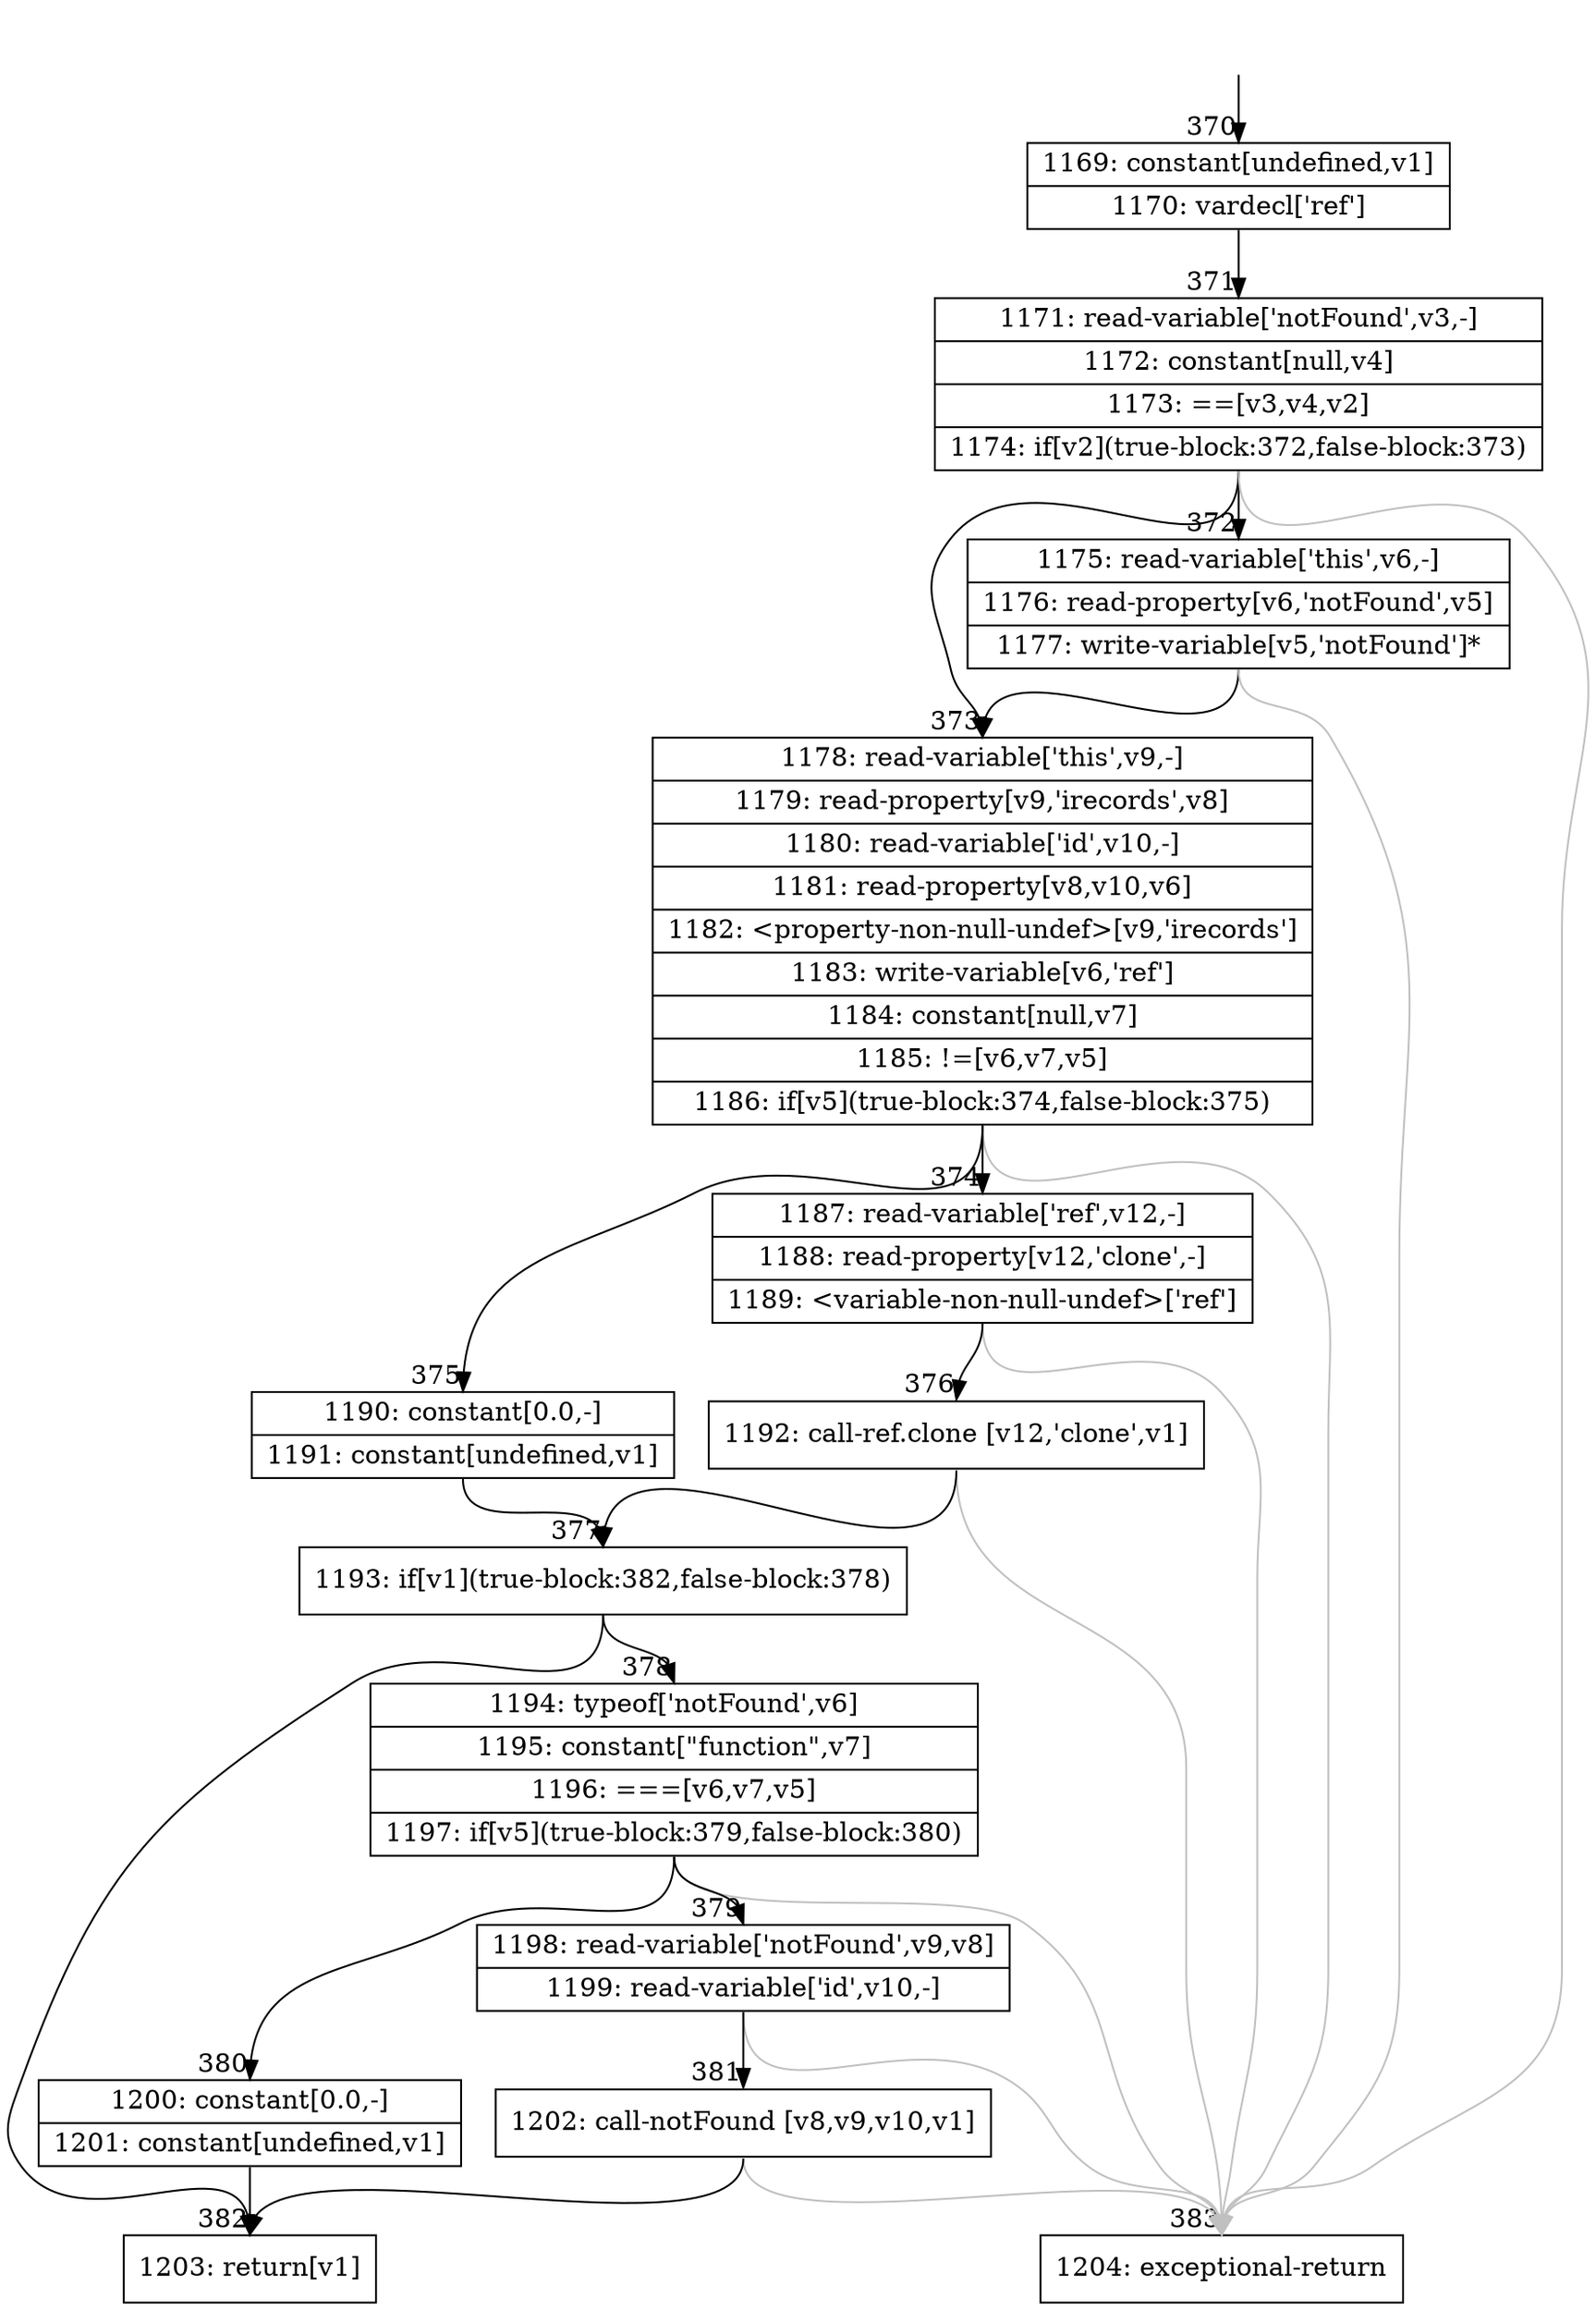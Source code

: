 digraph {
rankdir="TD"
BB_entry31[shape=none,label=""];
BB_entry31 -> BB370 [tailport=s, headport=n, headlabel="    370"]
BB370 [shape=record label="{1169: constant[undefined,v1]|1170: vardecl['ref']}" ] 
BB370 -> BB371 [tailport=s, headport=n, headlabel="      371"]
BB371 [shape=record label="{1171: read-variable['notFound',v3,-]|1172: constant[null,v4]|1173: ==[v3,v4,v2]|1174: if[v2](true-block:372,false-block:373)}" ] 
BB371 -> BB372 [tailport=s, headport=n, headlabel="      372"]
BB371 -> BB373 [tailport=s, headport=n, headlabel="      373"]
BB371 -> BB383 [tailport=s, headport=n, color=gray, headlabel="      383"]
BB372 [shape=record label="{1175: read-variable['this',v6,-]|1176: read-property[v6,'notFound',v5]|1177: write-variable[v5,'notFound']*}" ] 
BB372 -> BB373 [tailport=s, headport=n]
BB372 -> BB383 [tailport=s, headport=n, color=gray]
BB373 [shape=record label="{1178: read-variable['this',v9,-]|1179: read-property[v9,'irecords',v8]|1180: read-variable['id',v10,-]|1181: read-property[v8,v10,v6]|1182: \<property-non-null-undef\>[v9,'irecords']|1183: write-variable[v6,'ref']|1184: constant[null,v7]|1185: !=[v6,v7,v5]|1186: if[v5](true-block:374,false-block:375)}" ] 
BB373 -> BB374 [tailport=s, headport=n, headlabel="      374"]
BB373 -> BB375 [tailport=s, headport=n, headlabel="      375"]
BB373 -> BB383 [tailport=s, headport=n, color=gray]
BB374 [shape=record label="{1187: read-variable['ref',v12,-]|1188: read-property[v12,'clone',-]|1189: \<variable-non-null-undef\>['ref']}" ] 
BB374 -> BB376 [tailport=s, headport=n, headlabel="      376"]
BB374 -> BB383 [tailport=s, headport=n, color=gray]
BB375 [shape=record label="{1190: constant[0.0,-]|1191: constant[undefined,v1]}" ] 
BB375 -> BB377 [tailport=s, headport=n, headlabel="      377"]
BB376 [shape=record label="{1192: call-ref.clone [v12,'clone',v1]}" ] 
BB376 -> BB377 [tailport=s, headport=n]
BB376 -> BB383 [tailport=s, headport=n, color=gray]
BB377 [shape=record label="{1193: if[v1](true-block:382,false-block:378)}" ] 
BB377 -> BB382 [tailport=s, headport=n, headlabel="      382"]
BB377 -> BB378 [tailport=s, headport=n, headlabel="      378"]
BB378 [shape=record label="{1194: typeof['notFound',v6]|1195: constant[\"function\",v7]|1196: ===[v6,v7,v5]|1197: if[v5](true-block:379,false-block:380)}" ] 
BB378 -> BB379 [tailport=s, headport=n, headlabel="      379"]
BB378 -> BB380 [tailport=s, headport=n, headlabel="      380"]
BB378 -> BB383 [tailport=s, headport=n, color=gray]
BB379 [shape=record label="{1198: read-variable['notFound',v9,v8]|1199: read-variable['id',v10,-]}" ] 
BB379 -> BB381 [tailport=s, headport=n, headlabel="      381"]
BB379 -> BB383 [tailport=s, headport=n, color=gray]
BB380 [shape=record label="{1200: constant[0.0,-]|1201: constant[undefined,v1]}" ] 
BB380 -> BB382 [tailport=s, headport=n]
BB381 [shape=record label="{1202: call-notFound [v8,v9,v10,v1]}" ] 
BB381 -> BB382 [tailport=s, headport=n]
BB381 -> BB383 [tailport=s, headport=n, color=gray]
BB382 [shape=record label="{1203: return[v1]}" ] 
BB383 [shape=record label="{1204: exceptional-return}" ] 
//#$~ 312
}

